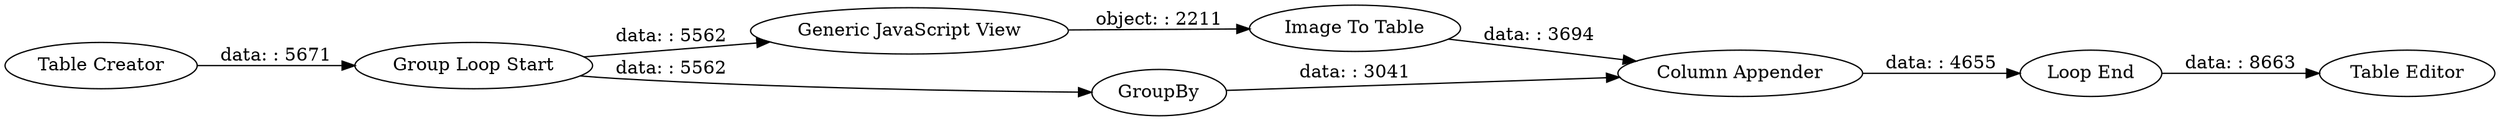 digraph {
	"2546254178212110081_351" [label="Generic JavaScript View"]
	"2546254178212110081_14" [label=GroupBy]
	"2546254178212110081_13" [label="Image To Table"]
	"2546254178212110081_17" [label="Table Editor"]
	"2546254178212110081_16" [label="Loop End"]
	"2546254178212110081_2" [label="Table Creator"]
	"2546254178212110081_4" [label="Group Loop Start"]
	"2546254178212110081_15" [label="Column Appender"]
	"2546254178212110081_4" -> "2546254178212110081_351" [label="data: : 5562"]
	"2546254178212110081_16" -> "2546254178212110081_17" [label="data: : 8663"]
	"2546254178212110081_14" -> "2546254178212110081_15" [label="data: : 3041"]
	"2546254178212110081_15" -> "2546254178212110081_16" [label="data: : 4655"]
	"2546254178212110081_2" -> "2546254178212110081_4" [label="data: : 5671"]
	"2546254178212110081_351" -> "2546254178212110081_13" [label="object: : 2211"]
	"2546254178212110081_13" -> "2546254178212110081_15" [label="data: : 3694"]
	"2546254178212110081_4" -> "2546254178212110081_14" [label="data: : 5562"]
	rankdir=LR
}
